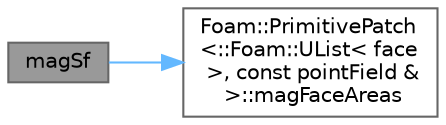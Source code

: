 digraph "magSf"
{
 // LATEX_PDF_SIZE
  bgcolor="transparent";
  edge [fontname=Helvetica,fontsize=10,labelfontname=Helvetica,labelfontsize=10];
  node [fontname=Helvetica,fontsize=10,shape=box,height=0.2,width=0.4];
  rankdir="LR";
  Node1 [id="Node000001",label="magSf",height=0.2,width=0.4,color="gray40", fillcolor="grey60", style="filled", fontcolor="black",tooltip=" "];
  Node1 -> Node2 [id="edge1_Node000001_Node000002",color="steelblue1",style="solid",tooltip=" "];
  Node2 [id="Node000002",label="Foam::PrimitivePatch\l\<::Foam::UList\< face\l \>, const pointField &\l \>::magFaceAreas",height=0.2,width=0.4,color="grey40", fillcolor="white", style="filled",URL="$classFoam_1_1PrimitivePatch.html#ae19680931631298634963791228c873c",tooltip=" "];
}
